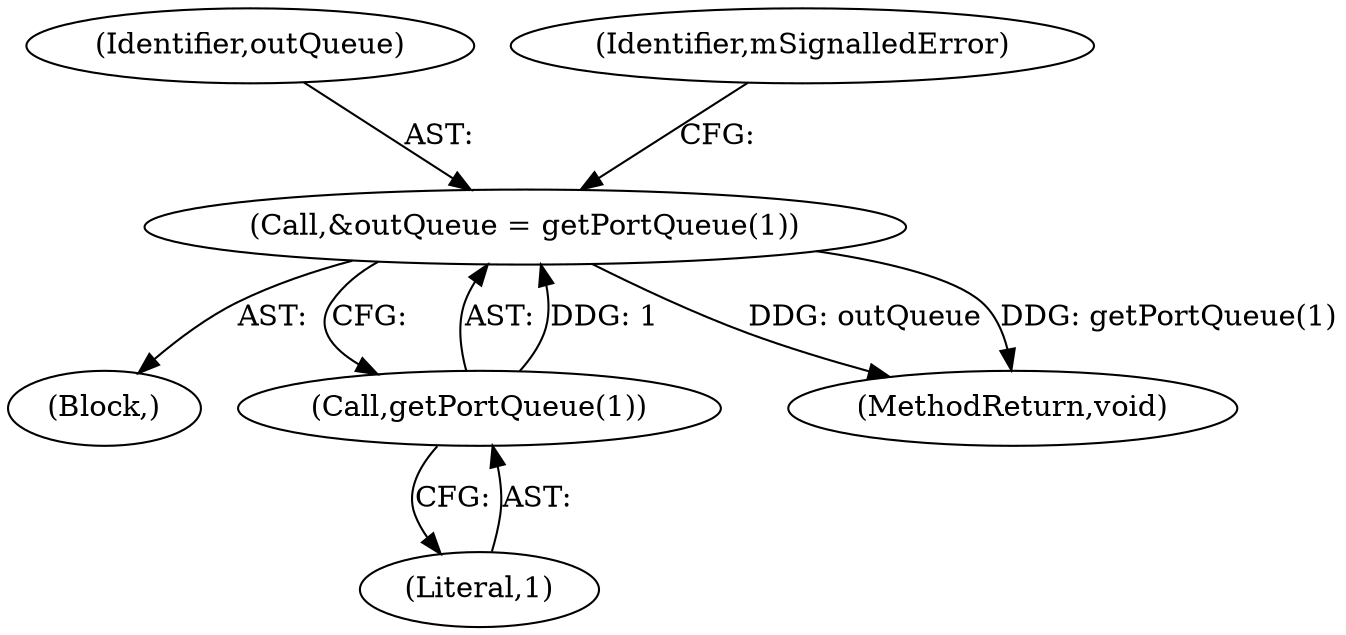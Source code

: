 digraph "0_Android_65756b4082cd79a2d99b2ccb5b392291fd53703f@pointer" {
"1000113" [label="(Call,&outQueue = getPortQueue(1))"];
"1000115" [label="(Call,getPortQueue(1))"];
"1000114" [label="(Identifier,outQueue)"];
"1000119" [label="(Identifier,mSignalledError)"];
"1000106" [label="(Block,)"];
"1000113" [label="(Call,&outQueue = getPortQueue(1))"];
"1000115" [label="(Call,getPortQueue(1))"];
"1000631" [label="(MethodReturn,void)"];
"1000116" [label="(Literal,1)"];
"1000113" -> "1000106"  [label="AST: "];
"1000113" -> "1000115"  [label="CFG: "];
"1000114" -> "1000113"  [label="AST: "];
"1000115" -> "1000113"  [label="AST: "];
"1000119" -> "1000113"  [label="CFG: "];
"1000113" -> "1000631"  [label="DDG: outQueue"];
"1000113" -> "1000631"  [label="DDG: getPortQueue(1)"];
"1000115" -> "1000113"  [label="DDG: 1"];
"1000115" -> "1000116"  [label="CFG: "];
"1000116" -> "1000115"  [label="AST: "];
}

